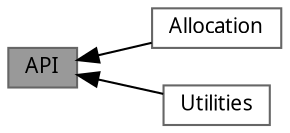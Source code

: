 digraph "API"
{
 // INTERACTIVE_SVG=YES
 // LATEX_PDF_SIZE
  bgcolor="transparent";
  edge [fontname=Mononoki,fontsize=10,labelfontname=Mononoki,labelfontsize=10];
  node [fontname=Mononoki,fontsize=10,shape=box,height=0.2,width=0.4];
  rankdir=LR;
  Node2 [id="Node000002",label="Allocation",height=0.2,width=0.4,color="grey40", fillcolor="white", style="filled",URL="$group__Allocation.html",tooltip="Allocator functions."];
  Node3 [id="Node000003",label="Utilities",height=0.2,width=0.4,color="grey40", fillcolor="white", style="filled",URL="$group__Utilities.html",tooltip="Commonly used internally and by inherited classes."];
  Node1 [id="Node000001",label="API",height=0.2,width=0.4,color="gray40", fillcolor="grey60", style="filled", fontcolor="black",tooltip="Main vectors methods."];
  Node1->Node2 [shape=plaintext, dir="back", style="solid"];
  Node1->Node3 [shape=plaintext, dir="back", style="solid"];
}
